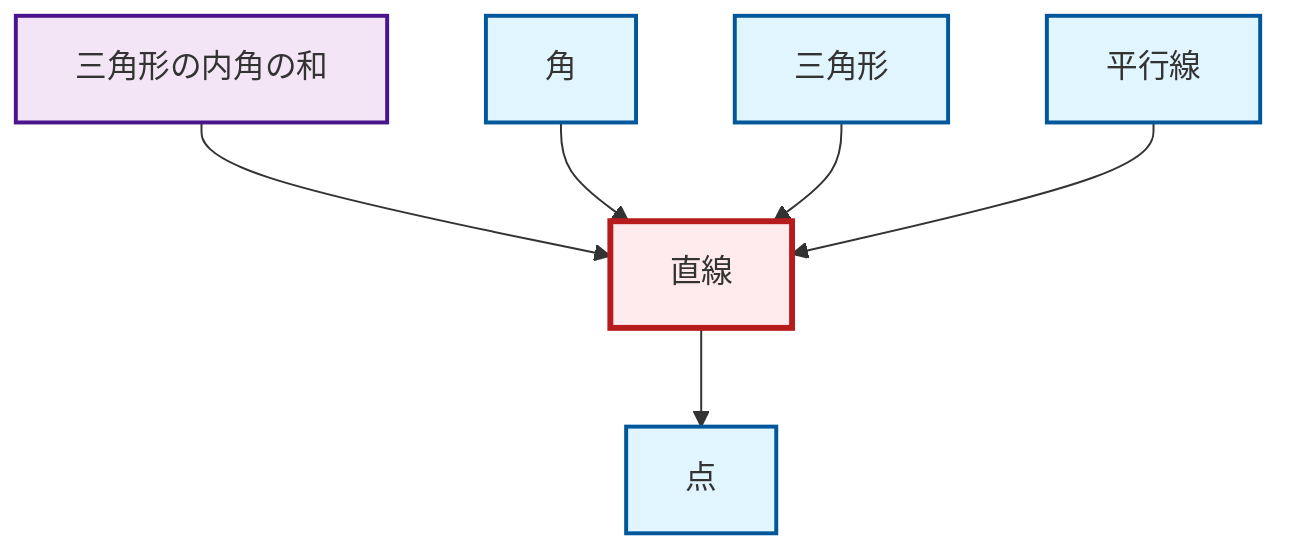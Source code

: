 graph TD
    classDef definition fill:#e1f5fe,stroke:#01579b,stroke-width:2px
    classDef theorem fill:#f3e5f5,stroke:#4a148c,stroke-width:2px
    classDef axiom fill:#fff3e0,stroke:#e65100,stroke-width:2px
    classDef example fill:#e8f5e9,stroke:#1b5e20,stroke-width:2px
    classDef current fill:#ffebee,stroke:#b71c1c,stroke-width:3px
    def-point["点"]:::definition
    def-parallel["平行線"]:::definition
    def-triangle["三角形"]:::definition
    thm-angle-sum-triangle["三角形の内角の和"]:::theorem
    def-angle["角"]:::definition
    def-line["直線"]:::definition
    thm-angle-sum-triangle --> def-line
    def-angle --> def-line
    def-triangle --> def-line
    def-line --> def-point
    def-parallel --> def-line
    class def-line current